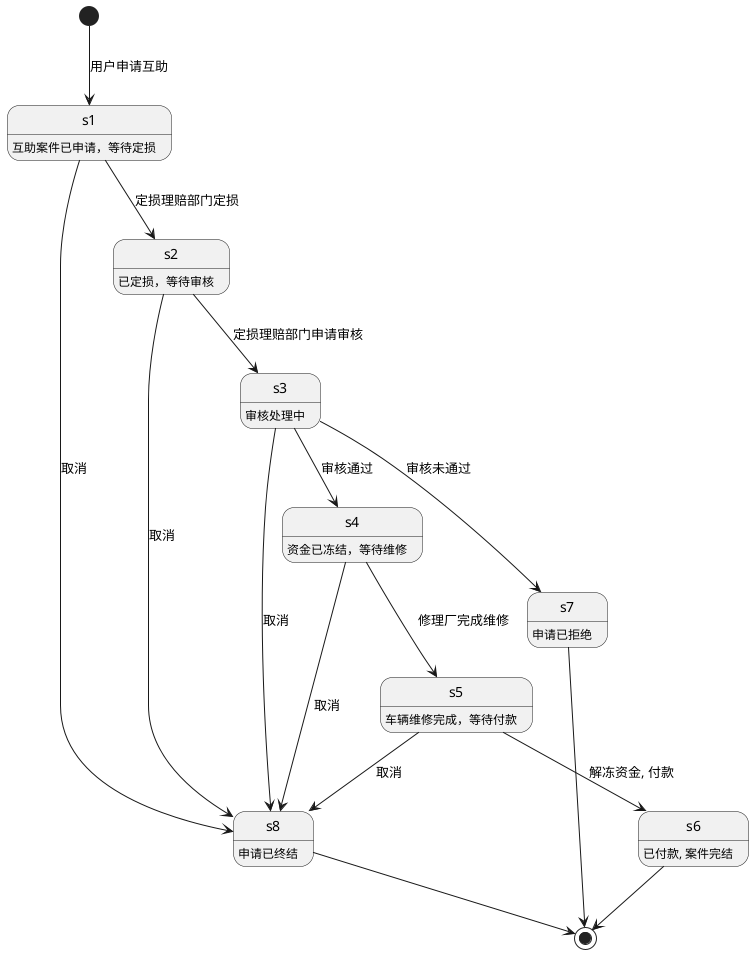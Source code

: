 @startuml
[*] --> s1 : 用户申请互助
s1: 互助案件已申请，等待定损
s1 --> s2 : 定损理赔部门定损
s1 --> s8 : 取消
s2: 已定损，等待审核
s2 --> s3 : 定损理赔部门申请审核
s2 --> s8 : 取消
s3: 审核处理中
s3 --> s4 : 审核通过
s3 --> s7 : 审核未通过
s3 --> s8 : 取消
s4: 资金已冻结，等待维修
s4 --> s5 : 修理厂完成维修
s4 --> s8 : 取消
s5: 车辆维修完成，等待付款
s5 --> s6 : 解冻资金, 付款
s5 --> s8 : 取消
s6: 已付款, 案件完结
s6 --> [*]
s7: 申请已拒绝
s7 --> [*]
s8: 申请已终结
s8 --> [*]
@enduml
